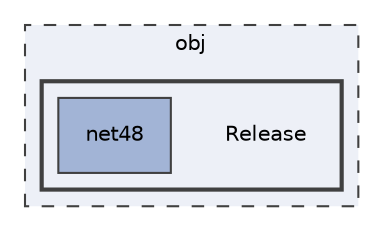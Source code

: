 digraph "obj/Release"
{
 // LATEX_PDF_SIZE
  edge [fontname="Helvetica",fontsize="10",labelfontname="Helvetica",labelfontsize="10"];
  node [fontname="Helvetica",fontsize="10",shape=record];
  compound=true
  subgraph clusterdir_43724e81dd40e09f32417973865cdd64 {
    graph [ bgcolor="#edf0f7", pencolor="grey25", style="filled,dashed,", label="obj", fontname="Helvetica", fontsize="10", URL="dir_43724e81dd40e09f32417973865cdd64.html"]
  subgraph clusterdir_9fe5cc214b8578ee5b8e153089aca810 {
    graph [ bgcolor="#edf0f7", pencolor="grey25", style="filled,bold,", label="", fontname="Helvetica", fontsize="10", URL="dir_9fe5cc214b8578ee5b8e153089aca810.html"]
    dir_9fe5cc214b8578ee5b8e153089aca810 [shape=plaintext, label="Release"];
  dir_fe57ed647a92d787ea9534b13cc4cf5b [shape=box, label="net48", style="filled,", fillcolor="#a2b4d6", color="grey25", URL="dir_fe57ed647a92d787ea9534b13cc4cf5b.html"];
  }
  }
}
